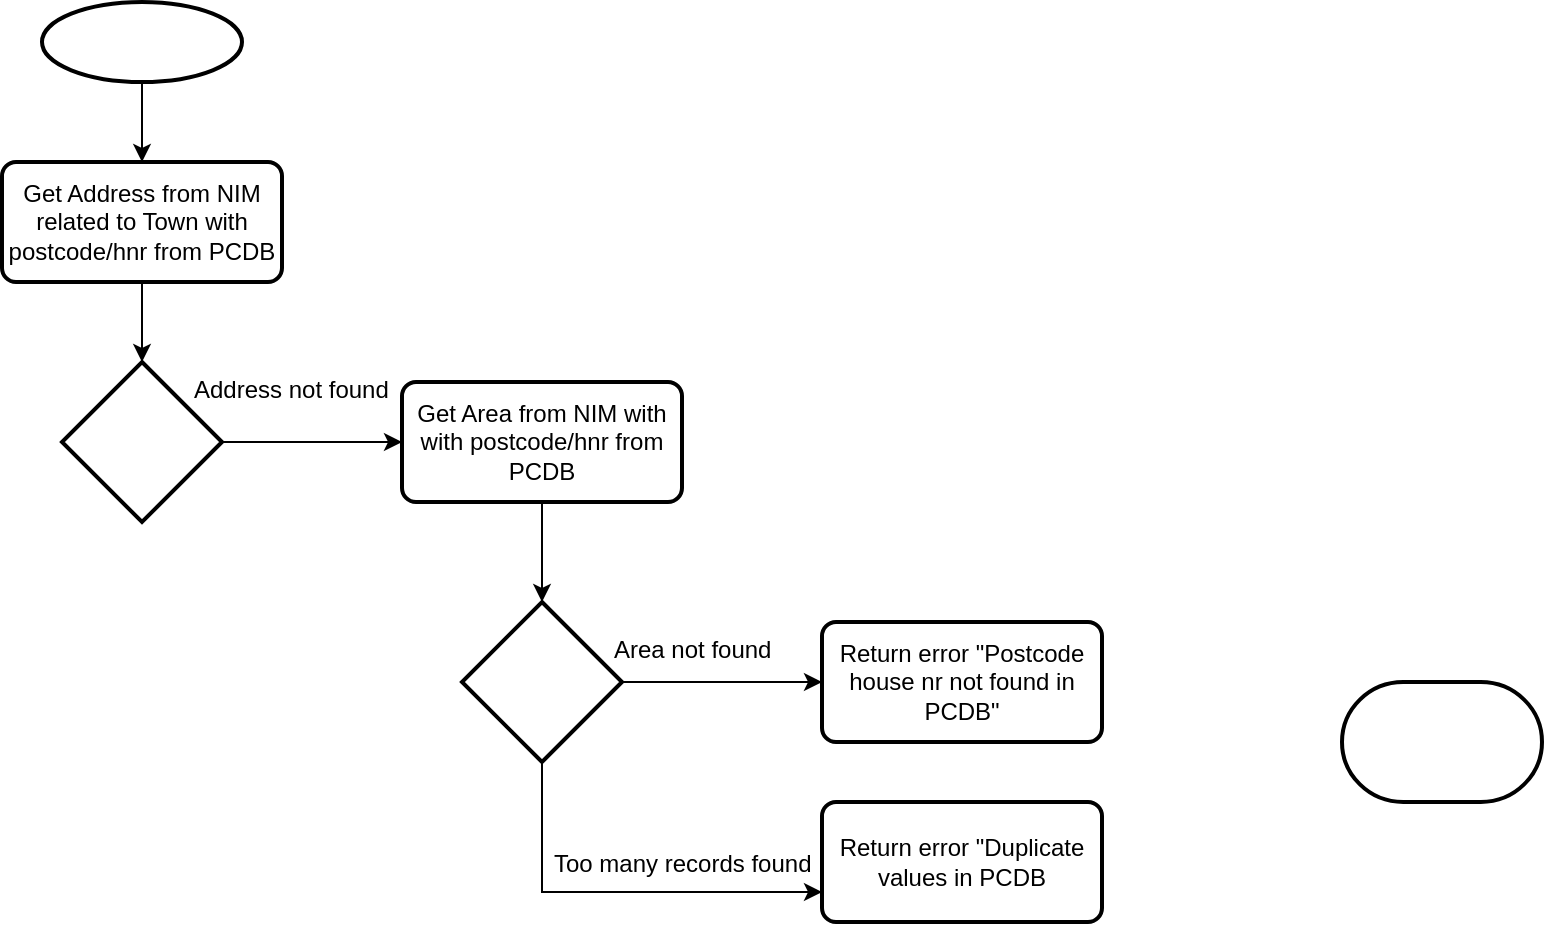 <mxfile version="13.6.9" type="github">
  <diagram name="Page-1" id="edf60f1a-56cd-e834-aa8a-f176f3a09ee4">
    <mxGraphModel dx="1240" dy="689" grid="1" gridSize="10" guides="1" tooltips="1" connect="1" arrows="1" fold="1" page="1" pageScale="1" pageWidth="1100" pageHeight="850" background="#ffffff" math="0" shadow="0">
      <root>
        <mxCell id="0" />
        <mxCell id="1" parent="0" />
        <mxCell id="yevtCZ5iCF3uBbT4yuub-7" value="" style="edgeStyle=orthogonalEdgeStyle;rounded=0;orthogonalLoop=1;jettySize=auto;html=1;" edge="1" parent="1" source="yevtCZ5iCF3uBbT4yuub-5" target="yevtCZ5iCF3uBbT4yuub-6">
          <mxGeometry relative="1" as="geometry" />
        </mxCell>
        <mxCell id="yevtCZ5iCF3uBbT4yuub-5" value="" style="strokeWidth=2;html=1;shape=mxgraph.flowchart.start_1;whiteSpace=wrap;" vertex="1" parent="1">
          <mxGeometry x="190" y="60" width="100" height="40" as="geometry" />
        </mxCell>
        <mxCell id="yevtCZ5iCF3uBbT4yuub-9" value="" style="edgeStyle=orthogonalEdgeStyle;rounded=0;orthogonalLoop=1;jettySize=auto;html=1;" edge="1" parent="1" source="yevtCZ5iCF3uBbT4yuub-6" target="yevtCZ5iCF3uBbT4yuub-8">
          <mxGeometry relative="1" as="geometry" />
        </mxCell>
        <mxCell id="yevtCZ5iCF3uBbT4yuub-6" value="Get Address from NIM related to Town with postcode/hnr from PCDB" style="rounded=1;whiteSpace=wrap;html=1;absoluteArcSize=1;arcSize=14;strokeWidth=2;" vertex="1" parent="1">
          <mxGeometry x="170" y="140" width="140" height="60" as="geometry" />
        </mxCell>
        <mxCell id="yevtCZ5iCF3uBbT4yuub-11" value="" style="edgeStyle=orthogonalEdgeStyle;rounded=0;orthogonalLoop=1;jettySize=auto;html=1;" edge="1" parent="1" source="yevtCZ5iCF3uBbT4yuub-8" target="yevtCZ5iCF3uBbT4yuub-10">
          <mxGeometry relative="1" as="geometry" />
        </mxCell>
        <mxCell id="yevtCZ5iCF3uBbT4yuub-8" value="" style="strokeWidth=2;html=1;shape=mxgraph.flowchart.decision;whiteSpace=wrap;" vertex="1" parent="1">
          <mxGeometry x="200" y="240" width="80" height="80" as="geometry" />
        </mxCell>
        <mxCell id="yevtCZ5iCF3uBbT4yuub-14" value="" style="edgeStyle=orthogonalEdgeStyle;rounded=0;orthogonalLoop=1;jettySize=auto;html=1;" edge="1" parent="1" source="yevtCZ5iCF3uBbT4yuub-10" target="yevtCZ5iCF3uBbT4yuub-13">
          <mxGeometry relative="1" as="geometry" />
        </mxCell>
        <mxCell id="yevtCZ5iCF3uBbT4yuub-10" value="Get Area from NIM with with postcode/hnr from PCDB" style="rounded=1;whiteSpace=wrap;html=1;absoluteArcSize=1;arcSize=14;strokeWidth=2;" vertex="1" parent="1">
          <mxGeometry x="370" y="250" width="140" height="60" as="geometry" />
        </mxCell>
        <mxCell id="yevtCZ5iCF3uBbT4yuub-12" value="Address not found" style="text;strokeColor=none;fillColor=none;align=left;verticalAlign=top;spacingLeft=4;spacingRight=4;overflow=hidden;rotatable=0;points=[[0,0.5],[1,0.5]];portConstraint=eastwest;" vertex="1" parent="1">
          <mxGeometry x="260" y="240" width="140" height="26" as="geometry" />
        </mxCell>
        <mxCell id="yevtCZ5iCF3uBbT4yuub-16" value="" style="edgeStyle=orthogonalEdgeStyle;rounded=0;orthogonalLoop=1;jettySize=auto;html=1;" edge="1" parent="1" source="yevtCZ5iCF3uBbT4yuub-13" target="yevtCZ5iCF3uBbT4yuub-15">
          <mxGeometry relative="1" as="geometry" />
        </mxCell>
        <mxCell id="yevtCZ5iCF3uBbT4yuub-22" style="edgeStyle=orthogonalEdgeStyle;rounded=0;orthogonalLoop=1;jettySize=auto;html=1;entryX=0;entryY=0.75;entryDx=0;entryDy=0;exitX=0.5;exitY=1;exitDx=0;exitDy=0;exitPerimeter=0;" edge="1" parent="1" source="yevtCZ5iCF3uBbT4yuub-13" target="yevtCZ5iCF3uBbT4yuub-18">
          <mxGeometry relative="1" as="geometry">
            <mxPoint x="440" y="450" as="sourcePoint" />
          </mxGeometry>
        </mxCell>
        <mxCell id="yevtCZ5iCF3uBbT4yuub-13" value="" style="strokeWidth=2;html=1;shape=mxgraph.flowchart.decision;whiteSpace=wrap;" vertex="1" parent="1">
          <mxGeometry x="400" y="360" width="80" height="80" as="geometry" />
        </mxCell>
        <mxCell id="yevtCZ5iCF3uBbT4yuub-15" value="Return error &quot;Postcode house nr not found in PCDB&quot;" style="rounded=1;whiteSpace=wrap;html=1;absoluteArcSize=1;arcSize=14;strokeWidth=2;" vertex="1" parent="1">
          <mxGeometry x="580" y="370" width="140" height="60" as="geometry" />
        </mxCell>
        <mxCell id="yevtCZ5iCF3uBbT4yuub-17" value="Area not found" style="text;strokeColor=none;fillColor=none;align=left;verticalAlign=top;spacingLeft=4;spacingRight=4;overflow=hidden;rotatable=0;points=[[0,0.5],[1,0.5]];portConstraint=eastwest;" vertex="1" parent="1">
          <mxGeometry x="470" y="370" width="140" height="26" as="geometry" />
        </mxCell>
        <mxCell id="yevtCZ5iCF3uBbT4yuub-18" value="Return error &quot;Duplicate values in PCDB" style="rounded=1;whiteSpace=wrap;html=1;absoluteArcSize=1;arcSize=14;strokeWidth=2;" vertex="1" parent="1">
          <mxGeometry x="580" y="460" width="140" height="60" as="geometry" />
        </mxCell>
        <mxCell id="yevtCZ5iCF3uBbT4yuub-21" value="" style="strokeWidth=2;html=1;shape=mxgraph.flowchart.terminator;whiteSpace=wrap;" vertex="1" parent="1">
          <mxGeometry x="840" y="400" width="100" height="60" as="geometry" />
        </mxCell>
        <mxCell id="yevtCZ5iCF3uBbT4yuub-23" value="Too many records found" style="text;strokeColor=none;fillColor=none;align=left;verticalAlign=top;spacingLeft=4;spacingRight=4;overflow=hidden;rotatable=0;points=[[0,0.5],[1,0.5]];portConstraint=eastwest;" vertex="1" parent="1">
          <mxGeometry x="440" y="477" width="140" height="26" as="geometry" />
        </mxCell>
      </root>
    </mxGraphModel>
  </diagram>
</mxfile>
